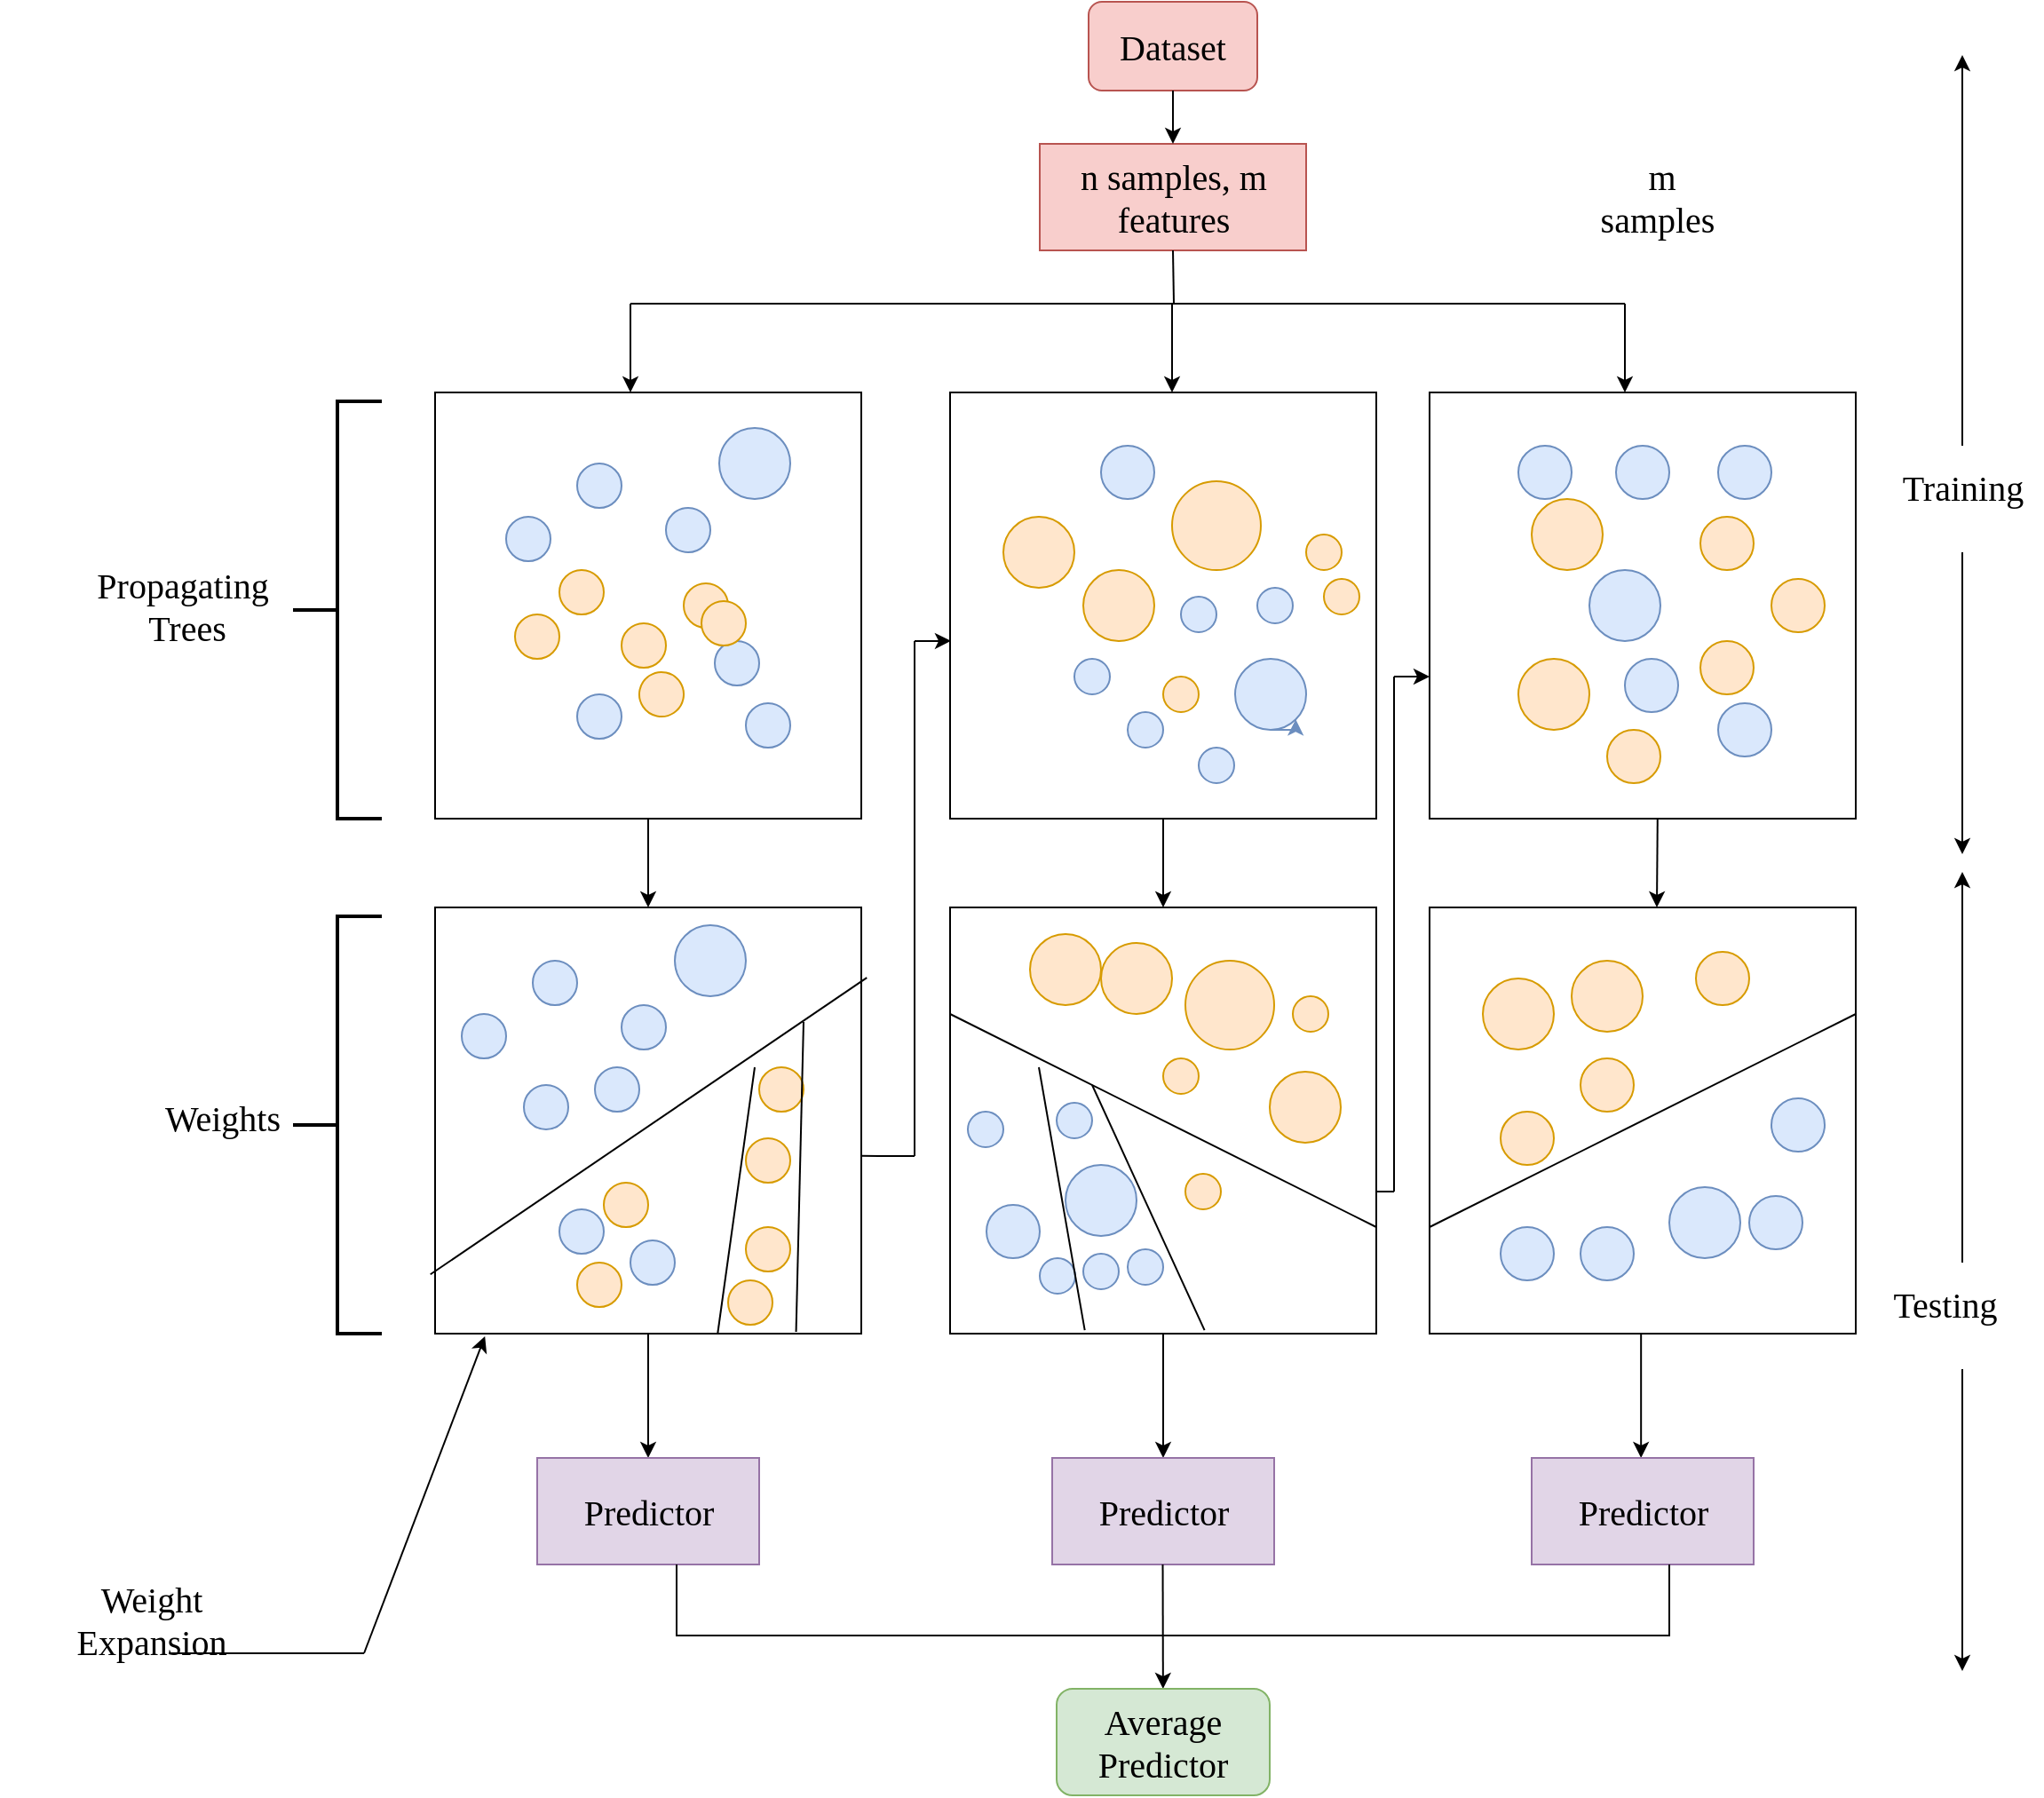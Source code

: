 <mxfile version="24.7.12">
  <diagram name="Page-1" id="Qrdw0MIIWuwi0-q94t0X">
    <mxGraphModel dx="2450" dy="775" grid="1" gridSize="10" guides="1" tooltips="1" connect="1" arrows="1" fold="1" page="1" pageScale="1" pageWidth="850" pageHeight="1100" math="0" shadow="0">
      <root>
        <mxCell id="0" />
        <mxCell id="1" parent="0" />
        <mxCell id="Gk5NOX8_olLhDDps-DHP-2" value="&lt;font face=&quot;Times New Roman&quot;&gt;&lt;span style=&quot;font-size: 20px;&quot;&gt;n samples, m features&lt;/span&gt;&lt;/font&gt;" style="rounded=0;whiteSpace=wrap;html=1;fillColor=#f8cecc;strokeColor=#b85450;" vertex="1" parent="1">
          <mxGeometry x="350.5" y="130" width="150" height="60" as="geometry" />
        </mxCell>
        <mxCell id="Gk5NOX8_olLhDDps-DHP-3" value="&lt;font face=&quot;Times New Roman&quot;&gt;&lt;span style=&quot;font-size: 20px;&quot;&gt;Dataset&lt;/span&gt;&lt;/font&gt;" style="rounded=1;whiteSpace=wrap;html=1;fillColor=#f8cecc;strokeColor=#b85450;" vertex="1" parent="1">
          <mxGeometry x="378" y="50" width="95" height="50" as="geometry" />
        </mxCell>
        <mxCell id="Gk5NOX8_olLhDDps-DHP-4" value="" style="endArrow=none;html=1;rounded=0;entryX=0.5;entryY=1;entryDx=0;entryDy=0;" edge="1" parent="1" target="Gk5NOX8_olLhDDps-DHP-2">
          <mxGeometry width="50" height="50" relative="1" as="geometry">
            <mxPoint x="426" y="220" as="sourcePoint" />
            <mxPoint x="450" y="200" as="targetPoint" />
          </mxGeometry>
        </mxCell>
        <mxCell id="Gk5NOX8_olLhDDps-DHP-5" value="" style="endArrow=none;html=1;rounded=0;" edge="1" parent="1">
          <mxGeometry width="50" height="50" relative="1" as="geometry">
            <mxPoint x="120" y="220" as="sourcePoint" />
            <mxPoint x="680" y="220" as="targetPoint" />
          </mxGeometry>
        </mxCell>
        <mxCell id="Gk5NOX8_olLhDDps-DHP-7" value="" style="endArrow=classic;html=1;rounded=0;" edge="1" parent="1">
          <mxGeometry width="50" height="50" relative="1" as="geometry">
            <mxPoint x="425" y="220" as="sourcePoint" />
            <mxPoint x="425" y="270" as="targetPoint" />
          </mxGeometry>
        </mxCell>
        <mxCell id="Gk5NOX8_olLhDDps-DHP-8" value="" style="endArrow=classic;html=1;rounded=0;" edge="1" parent="1">
          <mxGeometry width="50" height="50" relative="1" as="geometry">
            <mxPoint x="680" y="220" as="sourcePoint" />
            <mxPoint x="680" y="270" as="targetPoint" />
          </mxGeometry>
        </mxCell>
        <mxCell id="Gk5NOX8_olLhDDps-DHP-9" value="" style="endArrow=classic;html=1;rounded=0;" edge="1" parent="1">
          <mxGeometry width="50" height="50" relative="1" as="geometry">
            <mxPoint x="120" y="220" as="sourcePoint" />
            <mxPoint x="120" y="270" as="targetPoint" />
          </mxGeometry>
        </mxCell>
        <mxCell id="Gk5NOX8_olLhDDps-DHP-10" value="" style="whiteSpace=wrap;html=1;aspect=fixed;" vertex="1" parent="1">
          <mxGeometry x="10" y="270" width="240" height="240" as="geometry" />
        </mxCell>
        <mxCell id="Gk5NOX8_olLhDDps-DHP-11" value="" style="whiteSpace=wrap;html=1;aspect=fixed;" vertex="1" parent="1">
          <mxGeometry x="300" y="270" width="240" height="240" as="geometry" />
        </mxCell>
        <mxCell id="Gk5NOX8_olLhDDps-DHP-12" value="" style="whiteSpace=wrap;html=1;aspect=fixed;" vertex="1" parent="1">
          <mxGeometry x="570" y="270" width="240" height="240" as="geometry" />
        </mxCell>
        <mxCell id="Gk5NOX8_olLhDDps-DHP-13" value="" style="endArrow=classic;html=1;rounded=0;exitX=0.5;exitY=1;exitDx=0;exitDy=0;entryX=0.5;entryY=0;entryDx=0;entryDy=0;" edge="1" parent="1" source="Gk5NOX8_olLhDDps-DHP-3" target="Gk5NOX8_olLhDDps-DHP-2">
          <mxGeometry width="50" height="50" relative="1" as="geometry">
            <mxPoint x="400" y="250" as="sourcePoint" />
            <mxPoint x="450" y="200" as="targetPoint" />
          </mxGeometry>
        </mxCell>
        <mxCell id="Gk5NOX8_olLhDDps-DHP-14" value="" style="whiteSpace=wrap;html=1;aspect=fixed;" vertex="1" parent="1">
          <mxGeometry x="10" y="560" width="240" height="240" as="geometry" />
        </mxCell>
        <mxCell id="Gk5NOX8_olLhDDps-DHP-15" value="" style="whiteSpace=wrap;html=1;aspect=fixed;" vertex="1" parent="1">
          <mxGeometry x="300" y="560" width="240" height="240" as="geometry" />
        </mxCell>
        <mxCell id="Gk5NOX8_olLhDDps-DHP-16" value="" style="whiteSpace=wrap;html=1;aspect=fixed;" vertex="1" parent="1">
          <mxGeometry x="570" y="560" width="240" height="240" as="geometry" />
        </mxCell>
        <mxCell id="Gk5NOX8_olLhDDps-DHP-17" value="" style="endArrow=classic;html=1;rounded=0;exitX=0.5;exitY=1;exitDx=0;exitDy=0;entryX=0.5;entryY=0;entryDx=0;entryDy=0;" edge="1" parent="1" source="Gk5NOX8_olLhDDps-DHP-10" target="Gk5NOX8_olLhDDps-DHP-14">
          <mxGeometry width="50" height="50" relative="1" as="geometry">
            <mxPoint x="220" y="460" as="sourcePoint" />
            <mxPoint x="270" y="410" as="targetPoint" />
          </mxGeometry>
        </mxCell>
        <mxCell id="Gk5NOX8_olLhDDps-DHP-18" value="" style="endArrow=classic;html=1;rounded=0;exitX=0.5;exitY=1;exitDx=0;exitDy=0;" edge="1" parent="1" source="Gk5NOX8_olLhDDps-DHP-11" target="Gk5NOX8_olLhDDps-DHP-15">
          <mxGeometry width="50" height="50" relative="1" as="geometry">
            <mxPoint x="140" y="520" as="sourcePoint" />
            <mxPoint x="140" y="570" as="targetPoint" />
          </mxGeometry>
        </mxCell>
        <mxCell id="Gk5NOX8_olLhDDps-DHP-19" value="" style="endArrow=classic;html=1;rounded=0;exitX=0.535;exitY=0.998;exitDx=0;exitDy=0;exitPerimeter=0;" edge="1" parent="1" source="Gk5NOX8_olLhDDps-DHP-12">
          <mxGeometry width="50" height="50" relative="1" as="geometry">
            <mxPoint x="710" y="512" as="sourcePoint" />
            <mxPoint x="698" y="560" as="targetPoint" />
          </mxGeometry>
        </mxCell>
        <mxCell id="Gk5NOX8_olLhDDps-DHP-20" value="" style="endArrow=classic;html=1;rounded=0;entryX=0.002;entryY=0.583;entryDx=0;entryDy=0;entryPerimeter=0;" edge="1" parent="1" target="Gk5NOX8_olLhDDps-DHP-11">
          <mxGeometry width="50" height="50" relative="1" as="geometry">
            <mxPoint x="280" y="410" as="sourcePoint" />
            <mxPoint x="300" y="420" as="targetPoint" />
          </mxGeometry>
        </mxCell>
        <mxCell id="Gk5NOX8_olLhDDps-DHP-21" value="" style="endArrow=classic;html=1;rounded=0;exitX=0.5;exitY=1;exitDx=0;exitDy=0;" edge="1" parent="1" source="Gk5NOX8_olLhDDps-DHP-14">
          <mxGeometry width="50" height="50" relative="1" as="geometry">
            <mxPoint x="470" y="550" as="sourcePoint" />
            <mxPoint x="130" y="870" as="targetPoint" />
          </mxGeometry>
        </mxCell>
        <mxCell id="Gk5NOX8_olLhDDps-DHP-23" value="" style="endArrow=none;html=1;rounded=0;exitX=0.998;exitY=0.583;exitDx=0;exitDy=0;exitPerimeter=0;" edge="1" parent="1" source="Gk5NOX8_olLhDDps-DHP-14">
          <mxGeometry width="50" height="50" relative="1" as="geometry">
            <mxPoint x="460" y="620" as="sourcePoint" />
            <mxPoint x="280" y="700" as="targetPoint" />
            <Array as="points">
              <mxPoint x="260" y="700" />
            </Array>
          </mxGeometry>
        </mxCell>
        <mxCell id="Gk5NOX8_olLhDDps-DHP-26" value="" style="endArrow=none;html=1;rounded=0;" edge="1" parent="1">
          <mxGeometry width="50" height="50" relative="1" as="geometry">
            <mxPoint x="280" y="700" as="sourcePoint" />
            <mxPoint x="280" y="410" as="targetPoint" />
          </mxGeometry>
        </mxCell>
        <mxCell id="Gk5NOX8_olLhDDps-DHP-27" value="" style="endArrow=none;html=1;rounded=0;" edge="1" parent="1">
          <mxGeometry width="50" height="50" relative="1" as="geometry">
            <mxPoint x="540" y="720" as="sourcePoint" />
            <mxPoint x="550" y="720" as="targetPoint" />
            <Array as="points" />
          </mxGeometry>
        </mxCell>
        <mxCell id="Gk5NOX8_olLhDDps-DHP-28" value="" style="endArrow=none;html=1;rounded=0;" edge="1" parent="1">
          <mxGeometry width="50" height="50" relative="1" as="geometry">
            <mxPoint x="550" y="720" as="sourcePoint" />
            <mxPoint x="550" y="430" as="targetPoint" />
          </mxGeometry>
        </mxCell>
        <mxCell id="Gk5NOX8_olLhDDps-DHP-29" value="" style="endArrow=classic;html=1;rounded=0;entryX=0.002;entryY=0.583;entryDx=0;entryDy=0;entryPerimeter=0;" edge="1" parent="1">
          <mxGeometry width="50" height="50" relative="1" as="geometry">
            <mxPoint x="550" y="430" as="sourcePoint" />
            <mxPoint x="570" y="430" as="targetPoint" />
          </mxGeometry>
        </mxCell>
        <mxCell id="Gk5NOX8_olLhDDps-DHP-30" value="" style="endArrow=classic;html=1;rounded=0;exitX=0.5;exitY=1;exitDx=0;exitDy=0;" edge="1" parent="1" source="Gk5NOX8_olLhDDps-DHP-15">
          <mxGeometry width="50" height="50" relative="1" as="geometry">
            <mxPoint x="140" y="810" as="sourcePoint" />
            <mxPoint x="420" y="870" as="targetPoint" />
          </mxGeometry>
        </mxCell>
        <mxCell id="Gk5NOX8_olLhDDps-DHP-32" value="" style="endArrow=classic;html=1;rounded=0;exitX=0.5;exitY=1;exitDx=0;exitDy=0;" edge="1" parent="1">
          <mxGeometry width="50" height="50" relative="1" as="geometry">
            <mxPoint x="689.09" y="800" as="sourcePoint" />
            <mxPoint x="689.09" y="870" as="targetPoint" />
          </mxGeometry>
        </mxCell>
        <mxCell id="Gk5NOX8_olLhDDps-DHP-33" value="&lt;span style=&quot;font-family: &amp;quot;Times New Roman&amp;quot;; font-size: 20px;&quot;&gt;Predictor&lt;/span&gt;" style="rounded=0;whiteSpace=wrap;html=1;fillColor=#e1d5e7;strokeColor=#9673a6;" vertex="1" parent="1">
          <mxGeometry x="357.5" y="870" width="125" height="60" as="geometry" />
        </mxCell>
        <mxCell id="Gk5NOX8_olLhDDps-DHP-34" value="&lt;span style=&quot;font-family: &amp;quot;Times New Roman&amp;quot;; font-size: 20px;&quot;&gt;Predictor&lt;/span&gt;" style="rounded=0;whiteSpace=wrap;html=1;fillColor=#e1d5e7;strokeColor=#9673a6;" vertex="1" parent="1">
          <mxGeometry x="627.5" y="870" width="125" height="60" as="geometry" />
        </mxCell>
        <mxCell id="Gk5NOX8_olLhDDps-DHP-35" value="&lt;font face=&quot;Times New Roman&quot; style=&quot;font-size: 20px;&quot;&gt;Predictor&lt;/font&gt;" style="rounded=0;whiteSpace=wrap;html=1;fillColor=#e1d5e7;strokeColor=#9673a6;" vertex="1" parent="1">
          <mxGeometry x="67.5" y="870" width="125" height="60" as="geometry" />
        </mxCell>
        <mxCell id="Gk5NOX8_olLhDDps-DHP-36" value="" style="endArrow=none;html=1;rounded=0;" edge="1" parent="1">
          <mxGeometry width="50" height="50" relative="1" as="geometry">
            <mxPoint x="145.5" y="970" as="sourcePoint" />
            <mxPoint x="705.5" y="970" as="targetPoint" />
          </mxGeometry>
        </mxCell>
        <mxCell id="Gk5NOX8_olLhDDps-DHP-37" value="" style="endArrow=none;html=1;rounded=0;" edge="1" parent="1">
          <mxGeometry width="50" height="50" relative="1" as="geometry">
            <mxPoint x="705" y="930" as="sourcePoint" />
            <mxPoint x="705" y="970" as="targetPoint" />
          </mxGeometry>
        </mxCell>
        <mxCell id="Gk5NOX8_olLhDDps-DHP-38" value="" style="endArrow=none;html=1;rounded=0;" edge="1" parent="1">
          <mxGeometry width="50" height="50" relative="1" as="geometry">
            <mxPoint x="146" y="930" as="sourcePoint" />
            <mxPoint x="146" y="970" as="targetPoint" />
          </mxGeometry>
        </mxCell>
        <mxCell id="Gk5NOX8_olLhDDps-DHP-40" value="" style="endArrow=classic;html=1;rounded=0;exitX=0.5;exitY=1;exitDx=0;exitDy=0;" edge="1" parent="1" target="Gk5NOX8_olLhDDps-DHP-41">
          <mxGeometry width="50" height="50" relative="1" as="geometry">
            <mxPoint x="419.76" y="930" as="sourcePoint" />
            <mxPoint x="419.76" y="1000" as="targetPoint" />
          </mxGeometry>
        </mxCell>
        <mxCell id="Gk5NOX8_olLhDDps-DHP-41" value="&lt;span style=&quot;font-family: &amp;quot;Times New Roman&amp;quot;; font-size: 20px;&quot;&gt;Average Predictor&lt;/span&gt;" style="rounded=1;whiteSpace=wrap;html=1;fillColor=#d5e8d4;strokeColor=#82b366;" vertex="1" parent="1">
          <mxGeometry x="360" y="1000" width="120" height="60" as="geometry" />
        </mxCell>
        <mxCell id="Gk5NOX8_olLhDDps-DHP-42" value="" style="ellipse;whiteSpace=wrap;html=1;aspect=fixed;fillColor=#ffe6cc;strokeColor=#d79b00;" vertex="1" parent="1">
          <mxGeometry x="420" y="430" width="20" height="20" as="geometry" />
        </mxCell>
        <mxCell id="Gk5NOX8_olLhDDps-DHP-43" value="" style="ellipse;whiteSpace=wrap;html=1;aspect=fixed;fillColor=#dae8fc;strokeColor=#6c8ebf;" vertex="1" parent="1">
          <mxGeometry x="460.5" y="420" width="40" height="40" as="geometry" />
        </mxCell>
        <mxCell id="Gk5NOX8_olLhDDps-DHP-45" value="" style="ellipse;whiteSpace=wrap;html=1;aspect=fixed;fillColor=#dae8fc;strokeColor=#6c8ebf;" vertex="1" parent="1">
          <mxGeometry x="370" y="420" width="20" height="20" as="geometry" />
        </mxCell>
        <mxCell id="Gk5NOX8_olLhDDps-DHP-47" value="" style="ellipse;whiteSpace=wrap;html=1;aspect=fixed;fillColor=#dae8fc;strokeColor=#6c8ebf;" vertex="1" parent="1">
          <mxGeometry x="400" y="450" width="20" height="20" as="geometry" />
        </mxCell>
        <mxCell id="Gk5NOX8_olLhDDps-DHP-49" value="" style="ellipse;whiteSpace=wrap;html=1;aspect=fixed;fillColor=#ffe6cc;strokeColor=#d79b00;" vertex="1" parent="1">
          <mxGeometry x="425" y="320" width="50" height="50" as="geometry" />
        </mxCell>
        <mxCell id="Gk5NOX8_olLhDDps-DHP-50" value="" style="ellipse;whiteSpace=wrap;html=1;aspect=fixed;fillColor=#dae8fc;strokeColor=#6c8ebf;" vertex="1" parent="1">
          <mxGeometry x="385" y="300" width="30" height="30" as="geometry" />
        </mxCell>
        <mxCell id="Gk5NOX8_olLhDDps-DHP-51" value="" style="ellipse;whiteSpace=wrap;html=1;aspect=fixed;fillColor=#ffe6cc;strokeColor=#d79b00;" vertex="1" parent="1">
          <mxGeometry x="330" y="340" width="40" height="40" as="geometry" />
        </mxCell>
        <mxCell id="Gk5NOX8_olLhDDps-DHP-52" value="" style="ellipse;whiteSpace=wrap;html=1;aspect=fixed;fillColor=#dae8fc;strokeColor=#6c8ebf;" vertex="1" parent="1">
          <mxGeometry x="440" y="470" width="20" height="20" as="geometry" />
        </mxCell>
        <mxCell id="Gk5NOX8_olLhDDps-DHP-53" value="" style="ellipse;whiteSpace=wrap;html=1;aspect=fixed;fillColor=#ffe6cc;strokeColor=#d79b00;" vertex="1" parent="1">
          <mxGeometry x="375" y="370" width="40" height="40" as="geometry" />
        </mxCell>
        <mxCell id="Gk5NOX8_olLhDDps-DHP-54" value="" style="ellipse;whiteSpace=wrap;html=1;aspect=fixed;fillColor=#ffe6cc;strokeColor=#d79b00;" vertex="1" parent="1">
          <mxGeometry x="627.5" y="330" width="40" height="40" as="geometry" />
        </mxCell>
        <mxCell id="Gk5NOX8_olLhDDps-DHP-55" value="" style="ellipse;whiteSpace=wrap;html=1;aspect=fixed;fillColor=#dae8fc;strokeColor=#6c8ebf;" vertex="1" parent="1">
          <mxGeometry x="660" y="370" width="40" height="40" as="geometry" />
        </mxCell>
        <mxCell id="Gk5NOX8_olLhDDps-DHP-56" value="" style="ellipse;whiteSpace=wrap;html=1;aspect=fixed;fillColor=#ffe6cc;strokeColor=#d79b00;direction=north;" vertex="1" parent="1">
          <mxGeometry x="620" y="420" width="40" height="40" as="geometry" />
        </mxCell>
        <mxCell id="Gk5NOX8_olLhDDps-DHP-57" value="" style="ellipse;whiteSpace=wrap;html=1;aspect=fixed;fillColor=#dae8fc;strokeColor=#6c8ebf;" vertex="1" parent="1">
          <mxGeometry x="680" y="420" width="30" height="30" as="geometry" />
        </mxCell>
        <mxCell id="Gk5NOX8_olLhDDps-DHP-58" value="" style="ellipse;whiteSpace=wrap;html=1;aspect=fixed;fillColor=#ffe6cc;strokeColor=#d79b00;" vertex="1" parent="1">
          <mxGeometry x="722.5" y="410" width="30" height="30" as="geometry" />
        </mxCell>
        <mxCell id="Gk5NOX8_olLhDDps-DHP-59" value="" style="ellipse;whiteSpace=wrap;html=1;aspect=fixed;fillColor=#dae8fc;strokeColor=#6c8ebf;" vertex="1" parent="1">
          <mxGeometry x="732.5" y="445" width="30" height="30" as="geometry" />
        </mxCell>
        <mxCell id="Gk5NOX8_olLhDDps-DHP-60" value="" style="ellipse;whiteSpace=wrap;html=1;aspect=fixed;fillColor=#ffe6cc;strokeColor=#d79b00;" vertex="1" parent="1">
          <mxGeometry x="722.5" y="340" width="30" height="30" as="geometry" />
        </mxCell>
        <mxCell id="Gk5NOX8_olLhDDps-DHP-61" value="" style="ellipse;whiteSpace=wrap;html=1;aspect=fixed;fillColor=#dae8fc;strokeColor=#6c8ebf;" vertex="1" parent="1">
          <mxGeometry x="675" y="300" width="30" height="30" as="geometry" />
        </mxCell>
        <mxCell id="Gk5NOX8_olLhDDps-DHP-62" value="" style="ellipse;whiteSpace=wrap;html=1;aspect=fixed;fillColor=#dae8fc;strokeColor=#6c8ebf;" vertex="1" parent="1">
          <mxGeometry x="620" y="300" width="30" height="30" as="geometry" />
        </mxCell>
        <mxCell id="Gk5NOX8_olLhDDps-DHP-63" value="" style="ellipse;whiteSpace=wrap;html=1;aspect=fixed;fillColor=#dae8fc;strokeColor=#6c8ebf;" vertex="1" parent="1">
          <mxGeometry x="732.5" y="300" width="30" height="30" as="geometry" />
        </mxCell>
        <mxCell id="Gk5NOX8_olLhDDps-DHP-64" value="" style="ellipse;whiteSpace=wrap;html=1;aspect=fixed;fillColor=#ffe6cc;strokeColor=#d79b00;" vertex="1" parent="1">
          <mxGeometry x="762.5" y="375" width="30" height="30" as="geometry" />
        </mxCell>
        <mxCell id="Gk5NOX8_olLhDDps-DHP-65" value="" style="ellipse;whiteSpace=wrap;html=1;aspect=fixed;fillColor=#ffe6cc;strokeColor=#d79b00;" vertex="1" parent="1">
          <mxGeometry x="670" y="460" width="30" height="30" as="geometry" />
        </mxCell>
        <mxCell id="Gk5NOX8_olLhDDps-DHP-66" value="" style="ellipse;whiteSpace=wrap;html=1;aspect=fixed;fillColor=#dae8fc;strokeColor=#6c8ebf;" vertex="1" parent="1">
          <mxGeometry x="430" y="385" width="20" height="20" as="geometry" />
        </mxCell>
        <mxCell id="Gk5NOX8_olLhDDps-DHP-67" value="" style="ellipse;whiteSpace=wrap;html=1;aspect=fixed;fillColor=#dae8fc;strokeColor=#6c8ebf;" vertex="1" parent="1">
          <mxGeometry x="473" y="380" width="20" height="20" as="geometry" />
        </mxCell>
        <mxCell id="Gk5NOX8_olLhDDps-DHP-68" value="" style="ellipse;whiteSpace=wrap;html=1;aspect=fixed;fillColor=#ffe6cc;strokeColor=#d79b00;" vertex="1" parent="1">
          <mxGeometry x="500.5" y="350" width="20" height="20" as="geometry" />
        </mxCell>
        <mxCell id="Gk5NOX8_olLhDDps-DHP-69" value="" style="ellipse;whiteSpace=wrap;html=1;aspect=fixed;fillColor=#ffe6cc;strokeColor=#d79b00;" vertex="1" parent="1">
          <mxGeometry x="510.5" y="375" width="20" height="20" as="geometry" />
        </mxCell>
        <mxCell id="Gk5NOX8_olLhDDps-DHP-70" value="" style="ellipse;whiteSpace=wrap;html=1;aspect=fixed;fillColor=#dae8fc;strokeColor=#6c8ebf;" vertex="1" parent="1">
          <mxGeometry x="170" y="290" width="40" height="40" as="geometry" />
        </mxCell>
        <mxCell id="Gk5NOX8_olLhDDps-DHP-71" value="" style="ellipse;whiteSpace=wrap;html=1;aspect=fixed;fillColor=#dae8fc;strokeColor=#6c8ebf;" vertex="1" parent="1">
          <mxGeometry x="140" y="335" width="25" height="25" as="geometry" />
        </mxCell>
        <mxCell id="Gk5NOX8_olLhDDps-DHP-72" value="" style="ellipse;whiteSpace=wrap;html=1;aspect=fixed;fillColor=#ffe6cc;strokeColor=#d79b00;" vertex="1" parent="1">
          <mxGeometry x="150" y="377.5" width="25" height="25" as="geometry" />
        </mxCell>
        <mxCell id="Gk5NOX8_olLhDDps-DHP-73" value="" style="ellipse;whiteSpace=wrap;html=1;aspect=fixed;fillColor=#dae8fc;strokeColor=#6c8ebf;" vertex="1" parent="1">
          <mxGeometry x="167.5" y="410" width="25" height="25" as="geometry" />
        </mxCell>
        <mxCell id="Gk5NOX8_olLhDDps-DHP-74" value="" style="ellipse;whiteSpace=wrap;html=1;aspect=fixed;fillColor=#dae8fc;strokeColor=#6c8ebf;" vertex="1" parent="1">
          <mxGeometry x="185" y="445" width="25" height="25" as="geometry" />
        </mxCell>
        <mxCell id="Gk5NOX8_olLhDDps-DHP-75" value="" style="ellipse;whiteSpace=wrap;html=1;aspect=fixed;fillColor=#ffe6cc;strokeColor=#d79b00;" vertex="1" parent="1">
          <mxGeometry x="115" y="400" width="25" height="25" as="geometry" />
        </mxCell>
        <mxCell id="Gk5NOX8_olLhDDps-DHP-76" value="" style="ellipse;whiteSpace=wrap;html=1;aspect=fixed;fillColor=#dae8fc;strokeColor=#6c8ebf;" vertex="1" parent="1">
          <mxGeometry x="90" y="440" width="25" height="25" as="geometry" />
        </mxCell>
        <mxCell id="Gk5NOX8_olLhDDps-DHP-77" value="" style="ellipse;whiteSpace=wrap;html=1;aspect=fixed;fillColor=#ffe6cc;strokeColor=#d79b00;" vertex="1" parent="1">
          <mxGeometry x="80" y="370" width="25" height="25" as="geometry" />
        </mxCell>
        <mxCell id="Gk5NOX8_olLhDDps-DHP-78" value="" style="ellipse;whiteSpace=wrap;html=1;aspect=fixed;fillColor=#dae8fc;strokeColor=#6c8ebf;" vertex="1" parent="1">
          <mxGeometry x="90" y="310" width="25" height="25" as="geometry" />
        </mxCell>
        <mxCell id="Gk5NOX8_olLhDDps-DHP-79" value="" style="ellipse;whiteSpace=wrap;html=1;aspect=fixed;fillColor=#dae8fc;strokeColor=#6c8ebf;" vertex="1" parent="1">
          <mxGeometry x="50" y="340" width="25" height="25" as="geometry" />
        </mxCell>
        <mxCell id="Gk5NOX8_olLhDDps-DHP-80" style="edgeStyle=orthogonalEdgeStyle;rounded=0;orthogonalLoop=1;jettySize=auto;html=1;exitX=0.5;exitY=1;exitDx=0;exitDy=0;entryX=1;entryY=1;entryDx=0;entryDy=0;fillColor=#dae8fc;strokeColor=#6c8ebf;" edge="1" parent="1" source="Gk5NOX8_olLhDDps-DHP-43" target="Gk5NOX8_olLhDDps-DHP-43">
          <mxGeometry relative="1" as="geometry" />
        </mxCell>
        <mxCell id="Gk5NOX8_olLhDDps-DHP-81" value="" style="endArrow=none;html=1;rounded=0;exitX=-0.011;exitY=0.861;exitDx=0;exitDy=0;exitPerimeter=0;entryX=1.013;entryY=0.165;entryDx=0;entryDy=0;entryPerimeter=0;" edge="1" parent="1" source="Gk5NOX8_olLhDDps-DHP-14" target="Gk5NOX8_olLhDDps-DHP-14">
          <mxGeometry width="50" height="50" relative="1" as="geometry">
            <mxPoint x="440" y="640" as="sourcePoint" />
            <mxPoint x="490" y="590" as="targetPoint" />
          </mxGeometry>
        </mxCell>
        <mxCell id="Gk5NOX8_olLhDDps-DHP-82" value="" style="endArrow=none;html=1;rounded=0;exitX=1;exitY=0.75;exitDx=0;exitDy=0;entryX=0;entryY=0.25;entryDx=0;entryDy=0;" edge="1" parent="1" source="Gk5NOX8_olLhDDps-DHP-15" target="Gk5NOX8_olLhDDps-DHP-15">
          <mxGeometry width="50" height="50" relative="1" as="geometry">
            <mxPoint x="17" y="777" as="sourcePoint" />
            <mxPoint x="263" y="610" as="targetPoint" />
          </mxGeometry>
        </mxCell>
        <mxCell id="Gk5NOX8_olLhDDps-DHP-83" value="" style="endArrow=none;html=1;rounded=0;exitX=0;exitY=0.75;exitDx=0;exitDy=0;entryX=1;entryY=0.25;entryDx=0;entryDy=0;" edge="1" parent="1" source="Gk5NOX8_olLhDDps-DHP-16" target="Gk5NOX8_olLhDDps-DHP-16">
          <mxGeometry width="50" height="50" relative="1" as="geometry">
            <mxPoint x="550" y="750" as="sourcePoint" />
            <mxPoint x="310" y="630" as="targetPoint" />
          </mxGeometry>
        </mxCell>
        <mxCell id="Gk5NOX8_olLhDDps-DHP-84" value="" style="ellipse;whiteSpace=wrap;html=1;aspect=fixed;fillColor=#dae8fc;strokeColor=#6c8ebf;" vertex="1" parent="1">
          <mxGeometry x="145" y="570" width="40" height="40" as="geometry" />
        </mxCell>
        <mxCell id="Gk5NOX8_olLhDDps-DHP-85" value="" style="ellipse;whiteSpace=wrap;html=1;aspect=fixed;fillColor=#dae8fc;strokeColor=#6c8ebf;" vertex="1" parent="1">
          <mxGeometry x="115" y="615" width="25" height="25" as="geometry" />
        </mxCell>
        <mxCell id="Gk5NOX8_olLhDDps-DHP-86" value="" style="ellipse;whiteSpace=wrap;html=1;aspect=fixed;fillColor=#dae8fc;strokeColor=#6c8ebf;" vertex="1" parent="1">
          <mxGeometry x="100" y="650" width="25" height="25" as="geometry" />
        </mxCell>
        <mxCell id="Gk5NOX8_olLhDDps-DHP-87" value="" style="ellipse;whiteSpace=wrap;html=1;aspect=fixed;fillColor=#dae8fc;strokeColor=#6c8ebf;" vertex="1" parent="1">
          <mxGeometry x="60" y="660" width="25" height="25" as="geometry" />
        </mxCell>
        <mxCell id="Gk5NOX8_olLhDDps-DHP-88" value="" style="ellipse;whiteSpace=wrap;html=1;aspect=fixed;fillColor=#dae8fc;strokeColor=#6c8ebf;" vertex="1" parent="1">
          <mxGeometry x="80" y="730" width="25" height="25" as="geometry" />
        </mxCell>
        <mxCell id="Gk5NOX8_olLhDDps-DHP-89" value="" style="ellipse;whiteSpace=wrap;html=1;aspect=fixed;fillColor=#dae8fc;strokeColor=#6c8ebf;" vertex="1" parent="1">
          <mxGeometry x="65" y="590" width="25" height="25" as="geometry" />
        </mxCell>
        <mxCell id="Gk5NOX8_olLhDDps-DHP-90" value="" style="ellipse;whiteSpace=wrap;html=1;aspect=fixed;fillColor=#dae8fc;strokeColor=#6c8ebf;" vertex="1" parent="1">
          <mxGeometry x="25" y="620" width="25" height="25" as="geometry" />
        </mxCell>
        <mxCell id="Gk5NOX8_olLhDDps-DHP-95" value="" style="ellipse;whiteSpace=wrap;html=1;aspect=fixed;fillColor=#ffe6cc;strokeColor=#d79b00;" vertex="1" parent="1">
          <mxGeometry x="160" y="387.5" width="25" height="25" as="geometry" />
        </mxCell>
        <mxCell id="Gk5NOX8_olLhDDps-DHP-96" value="" style="ellipse;whiteSpace=wrap;html=1;aspect=fixed;fillColor=#ffe6cc;strokeColor=#d79b00;rotation=12;" vertex="1" parent="1">
          <mxGeometry x="125" y="427.5" width="25" height="25" as="geometry" />
        </mxCell>
        <mxCell id="Gk5NOX8_olLhDDps-DHP-97" value="" style="ellipse;whiteSpace=wrap;html=1;aspect=fixed;fillColor=#ffe6cc;strokeColor=#d79b00;" vertex="1" parent="1">
          <mxGeometry x="55" y="395" width="25" height="25" as="geometry" />
        </mxCell>
        <mxCell id="Gk5NOX8_olLhDDps-DHP-100" value="" style="ellipse;whiteSpace=wrap;html=1;aspect=fixed;fillColor=#ffe6cc;strokeColor=#d79b00;" vertex="1" parent="1">
          <mxGeometry x="90" y="760" width="25" height="25" as="geometry" />
        </mxCell>
        <mxCell id="Gk5NOX8_olLhDDps-DHP-101" value="" style="ellipse;whiteSpace=wrap;html=1;aspect=fixed;fillColor=#ffe6cc;strokeColor=#d79b00;" vertex="1" parent="1">
          <mxGeometry x="105" y="715" width="25" height="25" as="geometry" />
        </mxCell>
        <mxCell id="Gk5NOX8_olLhDDps-DHP-102" value="" style="ellipse;whiteSpace=wrap;html=1;aspect=fixed;fillColor=#dae8fc;strokeColor=#6c8ebf;" vertex="1" parent="1">
          <mxGeometry x="120" y="747.5" width="25" height="25" as="geometry" />
        </mxCell>
        <mxCell id="Gk5NOX8_olLhDDps-DHP-103" value="" style="ellipse;whiteSpace=wrap;html=1;aspect=fixed;fillColor=#ffe6cc;strokeColor=#d79b00;" vertex="1" parent="1">
          <mxGeometry x="185" y="690" width="25" height="25" as="geometry" />
        </mxCell>
        <mxCell id="Gk5NOX8_olLhDDps-DHP-104" value="" style="ellipse;whiteSpace=wrap;html=1;aspect=fixed;fillColor=#ffe6cc;strokeColor=#d79b00;" vertex="1" parent="1">
          <mxGeometry x="185" y="740" width="25" height="25" as="geometry" />
        </mxCell>
        <mxCell id="Gk5NOX8_olLhDDps-DHP-105" value="" style="ellipse;whiteSpace=wrap;html=1;aspect=fixed;fillColor=#ffe6cc;strokeColor=#d79b00;" vertex="1" parent="1">
          <mxGeometry x="175" y="770" width="25" height="25" as="geometry" />
        </mxCell>
        <mxCell id="Gk5NOX8_olLhDDps-DHP-108" value="" style="ellipse;whiteSpace=wrap;html=1;aspect=fixed;fillColor=#ffe6cc;strokeColor=#d79b00;" vertex="1" parent="1">
          <mxGeometry x="192.5" y="650" width="25" height="25" as="geometry" />
        </mxCell>
        <mxCell id="Gk5NOX8_olLhDDps-DHP-111" value="" style="ellipse;whiteSpace=wrap;html=1;aspect=fixed;fillColor=#ffe6cc;strokeColor=#d79b00;" vertex="1" parent="1">
          <mxGeometry x="432.5" y="590" width="50" height="50" as="geometry" />
        </mxCell>
        <mxCell id="Gk5NOX8_olLhDDps-DHP-112" value="" style="ellipse;whiteSpace=wrap;html=1;aspect=fixed;fillColor=#ffe6cc;strokeColor=#d79b00;" vertex="1" parent="1">
          <mxGeometry x="385" y="580" width="40" height="40" as="geometry" />
        </mxCell>
        <mxCell id="Gk5NOX8_olLhDDps-DHP-113" value="" style="ellipse;whiteSpace=wrap;html=1;aspect=fixed;fillColor=#ffe6cc;strokeColor=#d79b00;" vertex="1" parent="1">
          <mxGeometry x="480" y="652.5" width="40" height="40" as="geometry" />
        </mxCell>
        <mxCell id="Gk5NOX8_olLhDDps-DHP-114" value="" style="ellipse;whiteSpace=wrap;html=1;aspect=fixed;fillColor=#ffe6cc;strokeColor=#d79b00;" vertex="1" parent="1">
          <mxGeometry x="345" y="575" width="40" height="40" as="geometry" />
        </mxCell>
        <mxCell id="Gk5NOX8_olLhDDps-DHP-115" value="" style="ellipse;whiteSpace=wrap;html=1;aspect=fixed;fillColor=#ffe6cc;strokeColor=#d79b00;" vertex="1" parent="1">
          <mxGeometry x="420" y="645" width="20" height="20" as="geometry" />
        </mxCell>
        <mxCell id="Gk5NOX8_olLhDDps-DHP-116" value="" style="ellipse;whiteSpace=wrap;html=1;aspect=fixed;fillColor=#ffe6cc;strokeColor=#d79b00;" vertex="1" parent="1">
          <mxGeometry x="493" y="610" width="20" height="20" as="geometry" />
        </mxCell>
        <mxCell id="Gk5NOX8_olLhDDps-DHP-117" value="" style="ellipse;whiteSpace=wrap;html=1;aspect=fixed;fillColor=#ffe6cc;strokeColor=#d79b00;" vertex="1" parent="1">
          <mxGeometry x="432.5" y="710" width="20" height="20" as="geometry" />
        </mxCell>
        <mxCell id="Gk5NOX8_olLhDDps-DHP-118" value="" style="ellipse;whiteSpace=wrap;html=1;aspect=fixed;fillColor=#dae8fc;strokeColor=#6c8ebf;" vertex="1" parent="1">
          <mxGeometry x="365" y="705" width="40" height="40" as="geometry" />
        </mxCell>
        <mxCell id="Gk5NOX8_olLhDDps-DHP-119" value="" style="ellipse;whiteSpace=wrap;html=1;aspect=fixed;fillColor=#dae8fc;strokeColor=#6c8ebf;" vertex="1" parent="1">
          <mxGeometry x="320.5" y="727.5" width="30" height="30" as="geometry" />
        </mxCell>
        <mxCell id="Gk5NOX8_olLhDDps-DHP-120" value="" style="ellipse;whiteSpace=wrap;html=1;aspect=fixed;fillColor=#dae8fc;strokeColor=#6c8ebf;" vertex="1" parent="1">
          <mxGeometry x="360" y="670" width="20" height="20" as="geometry" />
        </mxCell>
        <mxCell id="Gk5NOX8_olLhDDps-DHP-121" value="" style="ellipse;whiteSpace=wrap;html=1;aspect=fixed;fillColor=#dae8fc;strokeColor=#6c8ebf;" vertex="1" parent="1">
          <mxGeometry x="375" y="755" width="20" height="20" as="geometry" />
        </mxCell>
        <mxCell id="Gk5NOX8_olLhDDps-DHP-122" value="" style="ellipse;whiteSpace=wrap;html=1;aspect=fixed;fillColor=#dae8fc;strokeColor=#6c8ebf;" vertex="1" parent="1">
          <mxGeometry x="350.5" y="757.5" width="20" height="20" as="geometry" />
        </mxCell>
        <mxCell id="Gk5NOX8_olLhDDps-DHP-123" value="" style="ellipse;whiteSpace=wrap;html=1;aspect=fixed;fillColor=#dae8fc;strokeColor=#6c8ebf;" vertex="1" parent="1">
          <mxGeometry x="400" y="752.5" width="20" height="20" as="geometry" />
        </mxCell>
        <mxCell id="Gk5NOX8_olLhDDps-DHP-124" value="" style="ellipse;whiteSpace=wrap;html=1;aspect=fixed;fillColor=#dae8fc;strokeColor=#6c8ebf;" vertex="1" parent="1">
          <mxGeometry x="310" y="675" width="20" height="20" as="geometry" />
        </mxCell>
        <mxCell id="Gk5NOX8_olLhDDps-DHP-126" value="" style="ellipse;whiteSpace=wrap;html=1;aspect=fixed;fillColor=#ffe6cc;strokeColor=#d79b00;direction=north;" vertex="1" parent="1">
          <mxGeometry x="650" y="590" width="40" height="40" as="geometry" />
        </mxCell>
        <mxCell id="Gk5NOX8_olLhDDps-DHP-127" value="" style="ellipse;whiteSpace=wrap;html=1;aspect=fixed;fillColor=#ffe6cc;strokeColor=#d79b00;direction=north;" vertex="1" parent="1">
          <mxGeometry x="600" y="600" width="40" height="40" as="geometry" />
        </mxCell>
        <mxCell id="Gk5NOX8_olLhDDps-DHP-128" value="" style="ellipse;whiteSpace=wrap;html=1;aspect=fixed;fillColor=#ffe6cc;strokeColor=#d79b00;" vertex="1" parent="1">
          <mxGeometry x="720" y="585" width="30" height="30" as="geometry" />
        </mxCell>
        <mxCell id="Gk5NOX8_olLhDDps-DHP-129" value="" style="ellipse;whiteSpace=wrap;html=1;aspect=fixed;fillColor=#ffe6cc;strokeColor=#d79b00;" vertex="1" parent="1">
          <mxGeometry x="655" y="645" width="30" height="30" as="geometry" />
        </mxCell>
        <mxCell id="Gk5NOX8_olLhDDps-DHP-130" value="" style="ellipse;whiteSpace=wrap;html=1;aspect=fixed;fillColor=#ffe6cc;strokeColor=#d79b00;" vertex="1" parent="1">
          <mxGeometry x="610" y="675" width="30" height="30" as="geometry" />
        </mxCell>
        <mxCell id="Gk5NOX8_olLhDDps-DHP-131" value="" style="ellipse;whiteSpace=wrap;html=1;aspect=fixed;fillColor=#dae8fc;strokeColor=#6c8ebf;" vertex="1" parent="1">
          <mxGeometry x="705" y="717.5" width="40" height="40" as="geometry" />
        </mxCell>
        <mxCell id="Gk5NOX8_olLhDDps-DHP-132" value="" style="ellipse;whiteSpace=wrap;html=1;aspect=fixed;fillColor=#dae8fc;strokeColor=#6c8ebf;" vertex="1" parent="1">
          <mxGeometry x="655" y="740" width="30" height="30" as="geometry" />
        </mxCell>
        <mxCell id="Gk5NOX8_olLhDDps-DHP-133" value="" style="ellipse;whiteSpace=wrap;html=1;aspect=fixed;fillColor=#dae8fc;strokeColor=#6c8ebf;" vertex="1" parent="1">
          <mxGeometry x="762.5" y="667.5" width="30" height="30" as="geometry" />
        </mxCell>
        <mxCell id="Gk5NOX8_olLhDDps-DHP-134" value="" style="ellipse;whiteSpace=wrap;html=1;aspect=fixed;fillColor=#dae8fc;strokeColor=#6c8ebf;" vertex="1" parent="1">
          <mxGeometry x="750" y="722.5" width="30" height="30" as="geometry" />
        </mxCell>
        <mxCell id="Gk5NOX8_olLhDDps-DHP-135" value="" style="ellipse;whiteSpace=wrap;html=1;aspect=fixed;fillColor=#dae8fc;strokeColor=#6c8ebf;" vertex="1" parent="1">
          <mxGeometry x="610" y="740" width="30" height="30" as="geometry" />
        </mxCell>
        <mxCell id="Gk5NOX8_olLhDDps-DHP-136" value="" style="endArrow=classic;html=1;rounded=0;" edge="1" parent="1">
          <mxGeometry width="50" height="50" relative="1" as="geometry">
            <mxPoint x="870" y="300" as="sourcePoint" />
            <mxPoint x="870" y="80" as="targetPoint" />
          </mxGeometry>
        </mxCell>
        <mxCell id="Gk5NOX8_olLhDDps-DHP-137" value="" style="endArrow=classic;html=1;rounded=0;" edge="1" parent="1">
          <mxGeometry width="50" height="50" relative="1" as="geometry">
            <mxPoint x="870" y="360" as="sourcePoint" />
            <mxPoint x="870" y="530" as="targetPoint" />
          </mxGeometry>
        </mxCell>
        <mxCell id="Gk5NOX8_olLhDDps-DHP-138" value="" style="endArrow=classic;html=1;rounded=0;" edge="1" parent="1">
          <mxGeometry width="50" height="50" relative="1" as="geometry">
            <mxPoint x="870" y="760" as="sourcePoint" />
            <mxPoint x="870" y="540" as="targetPoint" />
          </mxGeometry>
        </mxCell>
        <mxCell id="Gk5NOX8_olLhDDps-DHP-139" value="" style="endArrow=classic;html=1;rounded=0;" edge="1" parent="1">
          <mxGeometry width="50" height="50" relative="1" as="geometry">
            <mxPoint x="870" y="820" as="sourcePoint" />
            <mxPoint x="870" y="990" as="targetPoint" />
          </mxGeometry>
        </mxCell>
        <mxCell id="Gk5NOX8_olLhDDps-DHP-140" value="&lt;font face=&quot;Times New Roman&quot;&gt;&lt;span style=&quot;font-size: 20px; text-wrap: wrap;&quot;&gt;Training&lt;/span&gt;&lt;/font&gt;" style="text;html=1;align=center;verticalAlign=middle;resizable=0;points=[];autosize=1;strokeColor=none;fillColor=none;" vertex="1" parent="1">
          <mxGeometry x="825" y="303" width="90" height="40" as="geometry" />
        </mxCell>
        <mxCell id="Gk5NOX8_olLhDDps-DHP-141" value="&lt;font face=&quot;Times New Roman&quot;&gt;&lt;span style=&quot;font-size: 20px; text-wrap: wrap;&quot;&gt;Testing&lt;/span&gt;&lt;/font&gt;" style="text;html=1;align=center;verticalAlign=middle;resizable=0;points=[];autosize=1;strokeColor=none;fillColor=none;" vertex="1" parent="1">
          <mxGeometry x="820" y="763" width="80" height="40" as="geometry" />
        </mxCell>
        <mxCell id="Gk5NOX8_olLhDDps-DHP-142" value="&lt;div&gt;&lt;span style=&quot;font-size: 20px; text-wrap: wrap; font-family: &amp;quot;Times New Roman&amp;quot;; background-color: initial;&quot;&gt;&amp;nbsp;m samples&lt;/span&gt;&lt;br&gt;&lt;/div&gt;" style="text;html=1;align=center;verticalAlign=middle;resizable=0;points=[];autosize=1;strokeColor=none;fillColor=none;" vertex="1" parent="1">
          <mxGeometry x="642.5" y="140" width="110" height="40" as="geometry" />
        </mxCell>
        <mxCell id="Gk5NOX8_olLhDDps-DHP-145" value="" style="endArrow=none;html=1;rounded=0;entryX=0.316;entryY=0.992;entryDx=0;entryDy=0;entryPerimeter=0;" edge="1" parent="1" target="Gk5NOX8_olLhDDps-DHP-15">
          <mxGeometry width="50" height="50" relative="1" as="geometry">
            <mxPoint x="350" y="650" as="sourcePoint" />
            <mxPoint x="490" y="510" as="targetPoint" />
          </mxGeometry>
        </mxCell>
        <mxCell id="Gk5NOX8_olLhDDps-DHP-146" value="" style="endArrow=none;html=1;rounded=0;entryX=0.597;entryY=0.992;entryDx=0;entryDy=0;entryPerimeter=0;" edge="1" parent="1" target="Gk5NOX8_olLhDDps-DHP-15">
          <mxGeometry width="50" height="50" relative="1" as="geometry">
            <mxPoint x="380" y="660" as="sourcePoint" />
            <mxPoint x="386" y="808" as="targetPoint" />
          </mxGeometry>
        </mxCell>
        <mxCell id="Gk5NOX8_olLhDDps-DHP-147" value="" style="endArrow=none;html=1;rounded=0;entryX=0.847;entryY=0.996;entryDx=0;entryDy=0;entryPerimeter=0;" edge="1" parent="1" target="Gk5NOX8_olLhDDps-DHP-14">
          <mxGeometry width="50" height="50" relative="1" as="geometry">
            <mxPoint x="217.5" y="624.5" as="sourcePoint" />
            <mxPoint x="243.5" y="772.5" as="targetPoint" />
          </mxGeometry>
        </mxCell>
        <mxCell id="Gk5NOX8_olLhDDps-DHP-148" value="" style="endArrow=none;html=1;rounded=0;entryX=0.663;entryY=1;entryDx=0;entryDy=0;entryPerimeter=0;" edge="1" parent="1" target="Gk5NOX8_olLhDDps-DHP-14">
          <mxGeometry width="50" height="50" relative="1" as="geometry">
            <mxPoint x="190" y="650" as="sourcePoint" />
            <mxPoint x="223" y="809" as="targetPoint" />
          </mxGeometry>
        </mxCell>
        <mxCell id="Gk5NOX8_olLhDDps-DHP-149" value="" style="endArrow=classic;html=1;rounded=0;entryX=0.117;entryY=1.006;entryDx=0;entryDy=0;entryPerimeter=0;" edge="1" parent="1" target="Gk5NOX8_olLhDDps-DHP-14">
          <mxGeometry width="50" height="50" relative="1" as="geometry">
            <mxPoint x="-30" y="980" as="sourcePoint" />
            <mxPoint x="360" y="830" as="targetPoint" />
          </mxGeometry>
        </mxCell>
        <mxCell id="Gk5NOX8_olLhDDps-DHP-151" value="" style="endArrow=none;html=1;rounded=0;" edge="1" parent="1">
          <mxGeometry width="50" height="50" relative="1" as="geometry">
            <mxPoint x="-140" y="980" as="sourcePoint" />
            <mxPoint x="-30" y="980" as="targetPoint" />
          </mxGeometry>
        </mxCell>
        <mxCell id="Gk5NOX8_olLhDDps-DHP-154" value="&lt;font face=&quot;Times New Roman&quot;&gt;&lt;span style=&quot;font-size: 20px; text-wrap: wrap;&quot;&gt;Weight Expansion&lt;/span&gt;&lt;/font&gt;&lt;div&gt;&lt;font face=&quot;Times New Roman&quot;&gt;&lt;span style=&quot;font-size: 20px; text-wrap: wrap;&quot;&gt;&lt;br&gt;&lt;/span&gt;&lt;/font&gt;&lt;/div&gt;" style="text;html=1;align=center;verticalAlign=middle;resizable=0;points=[];autosize=1;strokeColor=none;fillColor=none;" vertex="1" parent="1">
          <mxGeometry x="-235" y="943" width="170" height="60" as="geometry" />
        </mxCell>
        <mxCell id="Gk5NOX8_olLhDDps-DHP-155" value="" style="strokeWidth=2;html=1;shape=mxgraph.flowchart.annotation_2;align=left;labelPosition=right;pointerEvents=1;" vertex="1" parent="1">
          <mxGeometry x="-70" y="275" width="50" height="235" as="geometry" />
        </mxCell>
        <mxCell id="Gk5NOX8_olLhDDps-DHP-156" value="&lt;font face=&quot;Times New Roman&quot;&gt;&lt;span style=&quot;font-size: 20px; text-wrap: wrap;&quot;&gt;Propagating&amp;nbsp;&lt;/span&gt;&lt;/font&gt;&lt;div&gt;&lt;font face=&quot;Times New Roman&quot;&gt;&lt;span style=&quot;font-size: 20px; text-wrap: wrap;&quot;&gt;Trees&lt;/span&gt;&lt;/font&gt;&lt;/div&gt;" style="text;html=1;align=center;verticalAlign=middle;resizable=0;points=[];autosize=1;strokeColor=none;fillColor=none;" vertex="1" parent="1">
          <mxGeometry x="-195" y="360" width="130" height="60" as="geometry" />
        </mxCell>
        <mxCell id="Gk5NOX8_olLhDDps-DHP-157" value="" style="strokeWidth=2;html=1;shape=mxgraph.flowchart.annotation_2;align=left;labelPosition=right;pointerEvents=1;" vertex="1" parent="1">
          <mxGeometry x="-70" y="565" width="50" height="235" as="geometry" />
        </mxCell>
        <mxCell id="Gk5NOX8_olLhDDps-DHP-158" value="&lt;font face=&quot;Times New Roman&quot;&gt;&lt;span style=&quot;font-size: 20px; text-wrap: wrap;&quot;&gt;Weights&lt;/span&gt;&lt;/font&gt;&lt;div&gt;&lt;font face=&quot;Times New Roman&quot;&gt;&lt;span style=&quot;font-size: 20px; text-wrap: wrap;&quot;&gt;&lt;br&gt;&lt;/span&gt;&lt;/font&gt;&lt;/div&gt;" style="text;html=1;align=center;verticalAlign=middle;resizable=0;points=[];autosize=1;strokeColor=none;fillColor=none;" vertex="1" parent="1">
          <mxGeometry x="-155" y="660" width="90" height="60" as="geometry" />
        </mxCell>
      </root>
    </mxGraphModel>
  </diagram>
</mxfile>
